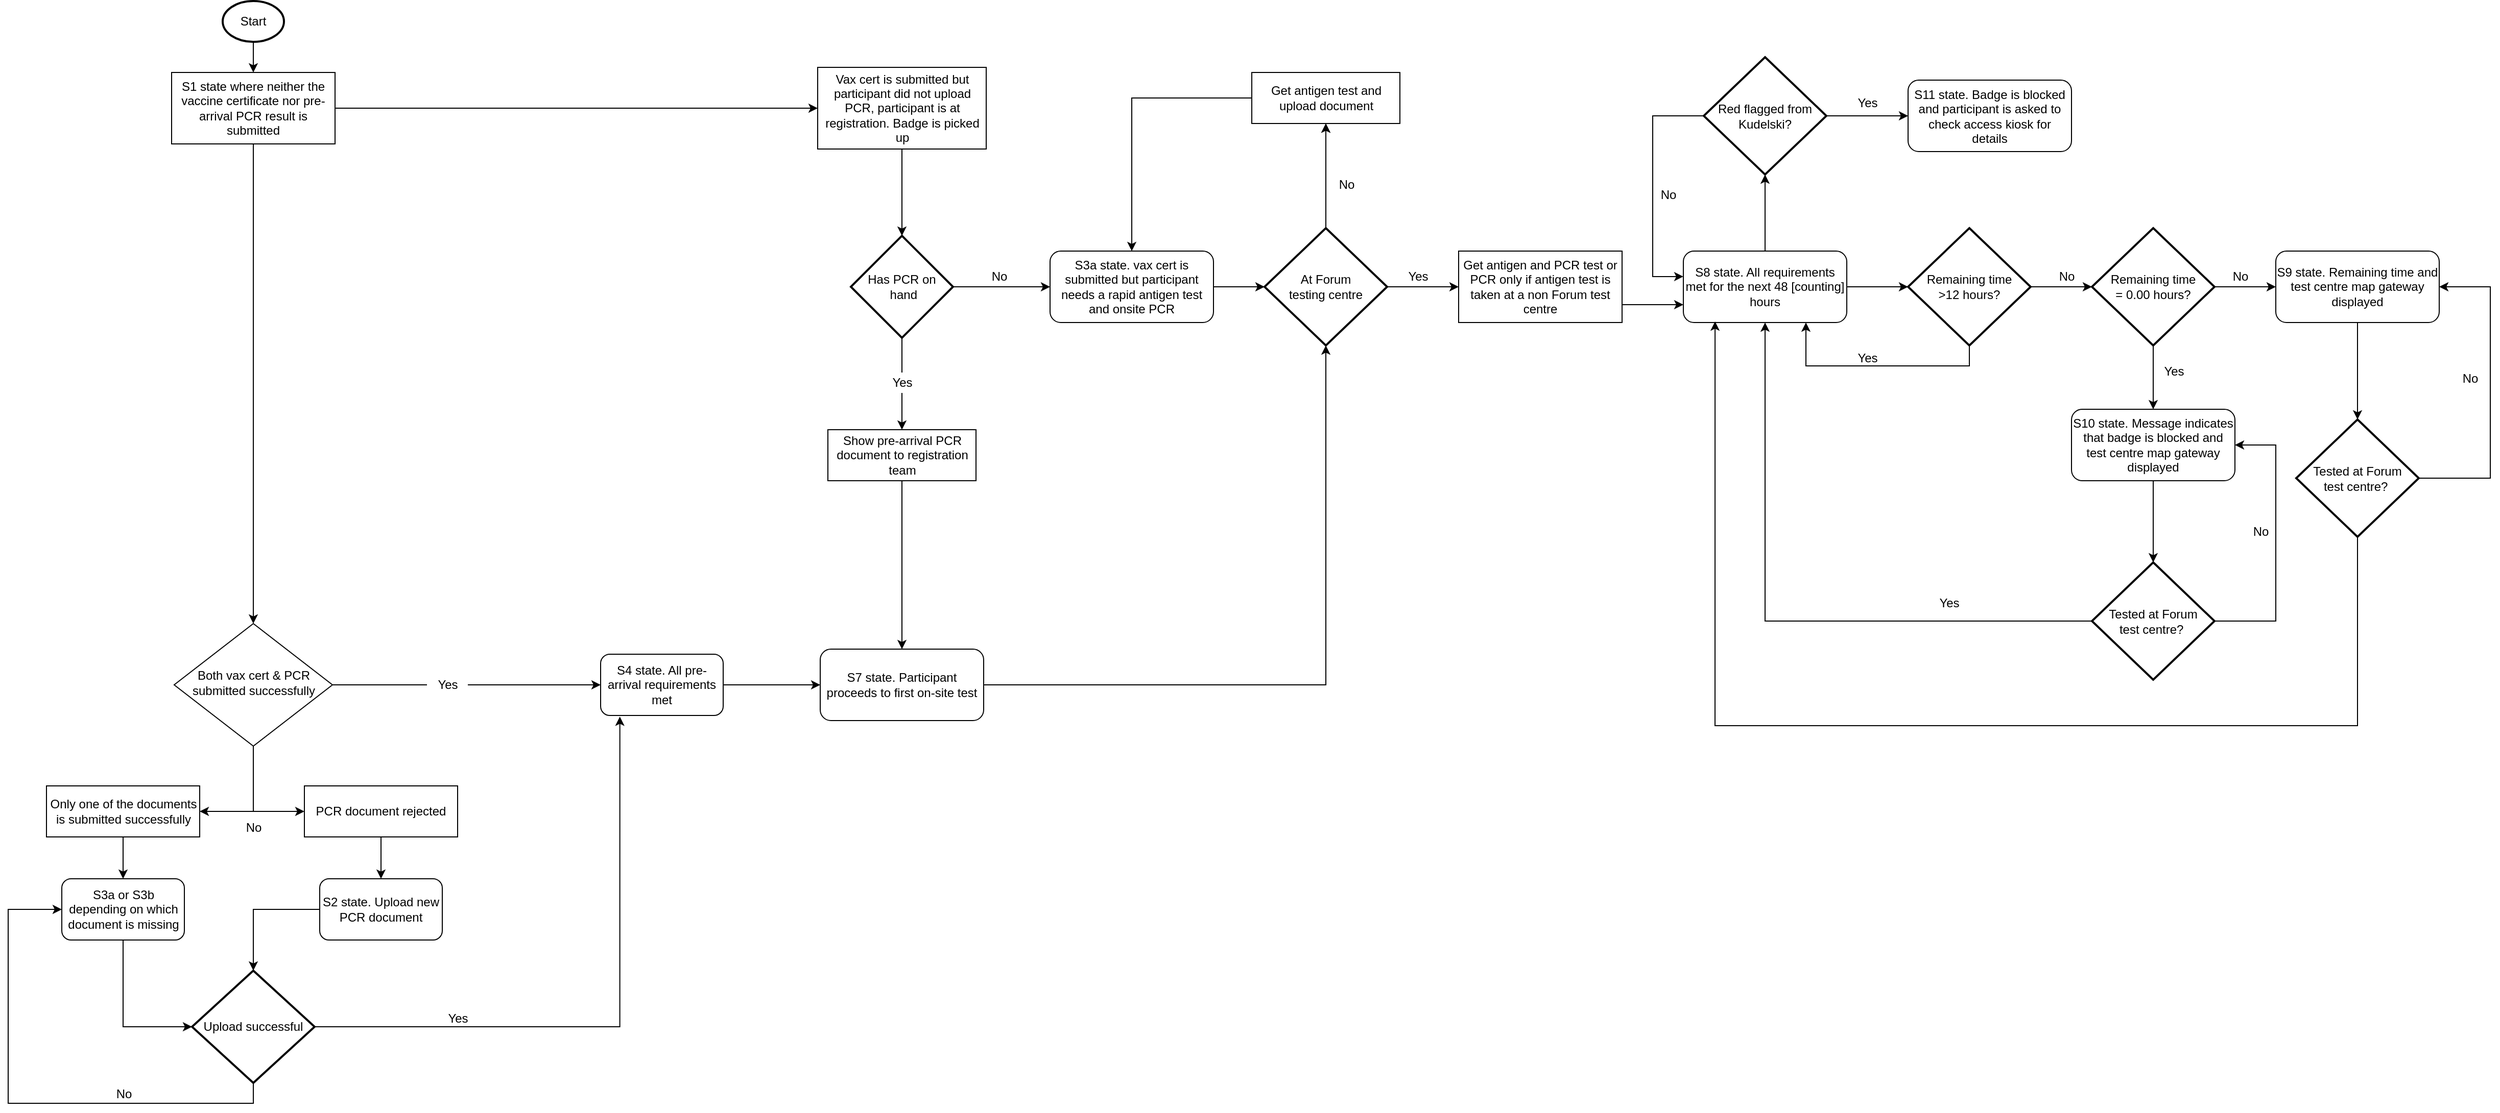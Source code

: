 <mxfile version="14.6.11" type="github">
  <diagram id="C5RBs43oDa-KdzZeNtuy" name="Page-1">
    <mxGraphModel dx="2037" dy="1056" grid="1" gridSize="10" guides="1" tooltips="1" connect="1" arrows="1" fold="1" page="1" pageScale="1" pageWidth="583" pageHeight="827" math="0" shadow="0">
      <root>
        <mxCell id="WIyWlLk6GJQsqaUBKTNV-0" />
        <mxCell id="WIyWlLk6GJQsqaUBKTNV-1" parent="WIyWlLk6GJQsqaUBKTNV-0" />
        <mxCell id="kkBGDYYdDlyMSQgDSRYE-59" style="edgeStyle=orthogonalEdgeStyle;rounded=0;orthogonalLoop=1;jettySize=auto;html=1;exitX=0.5;exitY=1;exitDx=0;exitDy=0;entryX=0.5;entryY=0;entryDx=0;entryDy=0;" edge="1" parent="WIyWlLk6GJQsqaUBKTNV-1" source="WIyWlLk6GJQsqaUBKTNV-3" target="kkBGDYYdDlyMSQgDSRYE-58">
          <mxGeometry relative="1" as="geometry" />
        </mxCell>
        <mxCell id="WIyWlLk6GJQsqaUBKTNV-3" value="Only one of the documents is submitted successfully" style="rounded=0;whiteSpace=wrap;html=1;fontSize=12;glass=0;strokeWidth=1;shadow=0;" parent="WIyWlLk6GJQsqaUBKTNV-1" vertex="1">
          <mxGeometry x="117.5" y="819" width="150" height="50" as="geometry" />
        </mxCell>
        <mxCell id="kkBGDYYdDlyMSQgDSRYE-43" style="edgeStyle=orthogonalEdgeStyle;rounded=0;orthogonalLoop=1;jettySize=auto;html=1;exitX=0.5;exitY=1;exitDx=0;exitDy=0;entryX=1;entryY=0.5;entryDx=0;entryDy=0;" edge="1" parent="WIyWlLk6GJQsqaUBKTNV-1" source="WIyWlLk6GJQsqaUBKTNV-6" target="WIyWlLk6GJQsqaUBKTNV-3">
          <mxGeometry relative="1" as="geometry" />
        </mxCell>
        <mxCell id="kkBGDYYdDlyMSQgDSRYE-45" style="edgeStyle=orthogonalEdgeStyle;rounded=0;orthogonalLoop=1;jettySize=auto;html=1;exitX=0.5;exitY=1;exitDx=0;exitDy=0;entryX=0;entryY=0.5;entryDx=0;entryDy=0;" edge="1" parent="WIyWlLk6GJQsqaUBKTNV-1" source="WIyWlLk6GJQsqaUBKTNV-6" target="kkBGDYYdDlyMSQgDSRYE-34">
          <mxGeometry relative="1" as="geometry" />
        </mxCell>
        <mxCell id="kkBGDYYdDlyMSQgDSRYE-56" style="edgeStyle=orthogonalEdgeStyle;rounded=0;orthogonalLoop=1;jettySize=auto;html=1;exitX=1;exitY=0.5;exitDx=0;exitDy=0;entryX=0;entryY=0.5;entryDx=0;entryDy=0;startArrow=none;" edge="1" parent="WIyWlLk6GJQsqaUBKTNV-1" source="kkBGDYYdDlyMSQgDSRYE-33" target="kkBGDYYdDlyMSQgDSRYE-6">
          <mxGeometry relative="1" as="geometry" />
        </mxCell>
        <mxCell id="WIyWlLk6GJQsqaUBKTNV-6" value="Both vax cert &amp;amp; PCR submitted successfully" style="rhombus;whiteSpace=wrap;html=1;shadow=0;fontFamily=Helvetica;fontSize=12;align=center;strokeWidth=1;spacing=6;spacingTop=-4;" parent="WIyWlLk6GJQsqaUBKTNV-1" vertex="1">
          <mxGeometry x="242.5" y="660" width="155" height="120" as="geometry" />
        </mxCell>
        <mxCell id="kkBGDYYdDlyMSQgDSRYE-95" style="edgeStyle=orthogonalEdgeStyle;rounded=0;orthogonalLoop=1;jettySize=auto;html=1;exitX=1;exitY=0.5;exitDx=0;exitDy=0;entryX=0.5;entryY=1;entryDx=0;entryDy=0;entryPerimeter=0;" edge="1" parent="WIyWlLk6GJQsqaUBKTNV-1" source="WIyWlLk6GJQsqaUBKTNV-12" target="kkBGDYYdDlyMSQgDSRYE-84">
          <mxGeometry relative="1" as="geometry" />
        </mxCell>
        <mxCell id="WIyWlLk6GJQsqaUBKTNV-12" value="S7 state. Participant proceeds to first on-site test" style="rounded=1;whiteSpace=wrap;html=1;fontSize=12;glass=0;strokeWidth=1;shadow=0;" parent="WIyWlLk6GJQsqaUBKTNV-1" vertex="1">
          <mxGeometry x="875" y="685" width="160" height="70" as="geometry" />
        </mxCell>
        <mxCell id="kkBGDYYdDlyMSQgDSRYE-3" style="edgeStyle=orthogonalEdgeStyle;rounded=0;orthogonalLoop=1;jettySize=auto;html=1;exitX=0.5;exitY=1;exitDx=0;exitDy=0;exitPerimeter=0;entryX=0.5;entryY=0;entryDx=0;entryDy=0;" edge="1" parent="WIyWlLk6GJQsqaUBKTNV-1" source="kkBGDYYdDlyMSQgDSRYE-1" target="kkBGDYYdDlyMSQgDSRYE-2">
          <mxGeometry relative="1" as="geometry" />
        </mxCell>
        <mxCell id="kkBGDYYdDlyMSQgDSRYE-1" value="Start" style="strokeWidth=2;html=1;shape=mxgraph.flowchart.start_1;whiteSpace=wrap;" vertex="1" parent="WIyWlLk6GJQsqaUBKTNV-1">
          <mxGeometry x="290" y="50" width="60" height="40" as="geometry" />
        </mxCell>
        <mxCell id="kkBGDYYdDlyMSQgDSRYE-39" style="edgeStyle=orthogonalEdgeStyle;rounded=0;orthogonalLoop=1;jettySize=auto;html=1;exitX=0.5;exitY=1;exitDx=0;exitDy=0;" edge="1" parent="WIyWlLk6GJQsqaUBKTNV-1" source="kkBGDYYdDlyMSQgDSRYE-2" target="WIyWlLk6GJQsqaUBKTNV-6">
          <mxGeometry relative="1" as="geometry" />
        </mxCell>
        <mxCell id="kkBGDYYdDlyMSQgDSRYE-67" style="edgeStyle=orthogonalEdgeStyle;rounded=0;orthogonalLoop=1;jettySize=auto;html=1;exitX=1;exitY=0.5;exitDx=0;exitDy=0;entryX=0;entryY=0.5;entryDx=0;entryDy=0;" edge="1" parent="WIyWlLk6GJQsqaUBKTNV-1" source="kkBGDYYdDlyMSQgDSRYE-2" target="kkBGDYYdDlyMSQgDSRYE-66">
          <mxGeometry relative="1" as="geometry" />
        </mxCell>
        <mxCell id="kkBGDYYdDlyMSQgDSRYE-2" value="S1 state where neither the vaccine certificate nor pre-arrival PCR result is submitted" style="rounded=0;whiteSpace=wrap;html=1;" vertex="1" parent="WIyWlLk6GJQsqaUBKTNV-1">
          <mxGeometry x="240" y="120" width="160" height="70" as="geometry" />
        </mxCell>
        <mxCell id="kkBGDYYdDlyMSQgDSRYE-15" style="edgeStyle=orthogonalEdgeStyle;rounded=0;orthogonalLoop=1;jettySize=auto;html=1;exitX=1;exitY=0.5;exitDx=0;exitDy=0;entryX=0;entryY=0.5;entryDx=0;entryDy=0;" edge="1" parent="WIyWlLk6GJQsqaUBKTNV-1" source="kkBGDYYdDlyMSQgDSRYE-6" target="WIyWlLk6GJQsqaUBKTNV-12">
          <mxGeometry relative="1" as="geometry" />
        </mxCell>
        <mxCell id="kkBGDYYdDlyMSQgDSRYE-6" value="S4 state. All pre-arrival requirements met" style="rounded=1;whiteSpace=wrap;html=1;" vertex="1" parent="WIyWlLk6GJQsqaUBKTNV-1">
          <mxGeometry x="660" y="690" width="120" height="60" as="geometry" />
        </mxCell>
        <mxCell id="kkBGDYYdDlyMSQgDSRYE-49" style="edgeStyle=orthogonalEdgeStyle;rounded=0;orthogonalLoop=1;jettySize=auto;html=1;exitX=0.5;exitY=1;exitDx=0;exitDy=0;entryX=0.5;entryY=0;entryDx=0;entryDy=0;" edge="1" parent="WIyWlLk6GJQsqaUBKTNV-1" source="kkBGDYYdDlyMSQgDSRYE-34" target="kkBGDYYdDlyMSQgDSRYE-36">
          <mxGeometry relative="1" as="geometry" />
        </mxCell>
        <mxCell id="kkBGDYYdDlyMSQgDSRYE-34" value="PCR document rejected" style="rounded=0;whiteSpace=wrap;html=1;fontSize=12;glass=0;strokeWidth=1;shadow=0;" vertex="1" parent="WIyWlLk6GJQsqaUBKTNV-1">
          <mxGeometry x="370" y="819" width="150" height="50" as="geometry" />
        </mxCell>
        <mxCell id="kkBGDYYdDlyMSQgDSRYE-64" style="edgeStyle=orthogonalEdgeStyle;rounded=0;orthogonalLoop=1;jettySize=auto;html=1;exitX=0;exitY=0.5;exitDx=0;exitDy=0;" edge="1" parent="WIyWlLk6GJQsqaUBKTNV-1" source="kkBGDYYdDlyMSQgDSRYE-36" target="kkBGDYYdDlyMSQgDSRYE-50">
          <mxGeometry relative="1" as="geometry" />
        </mxCell>
        <mxCell id="kkBGDYYdDlyMSQgDSRYE-36" value="S2 state. Upload new PCR document" style="rounded=1;whiteSpace=wrap;html=1;" vertex="1" parent="WIyWlLk6GJQsqaUBKTNV-1">
          <mxGeometry x="385" y="910" width="120" height="60" as="geometry" />
        </mxCell>
        <mxCell id="kkBGDYYdDlyMSQgDSRYE-37" value="No" style="text;html=1;align=center;verticalAlign=middle;resizable=0;points=[];autosize=1;strokeColor=none;" vertex="1" parent="WIyWlLk6GJQsqaUBKTNV-1">
          <mxGeometry x="305" y="850" width="30" height="20" as="geometry" />
        </mxCell>
        <mxCell id="kkBGDYYdDlyMSQgDSRYE-51" style="edgeStyle=orthogonalEdgeStyle;rounded=0;orthogonalLoop=1;jettySize=auto;html=1;exitX=1;exitY=0.5;exitDx=0;exitDy=0;exitPerimeter=0;entryX=0.157;entryY=1.019;entryDx=0;entryDy=0;entryPerimeter=0;" edge="1" parent="WIyWlLk6GJQsqaUBKTNV-1" source="kkBGDYYdDlyMSQgDSRYE-50" target="kkBGDYYdDlyMSQgDSRYE-6">
          <mxGeometry relative="1" as="geometry" />
        </mxCell>
        <mxCell id="kkBGDYYdDlyMSQgDSRYE-62" style="edgeStyle=orthogonalEdgeStyle;rounded=0;orthogonalLoop=1;jettySize=auto;html=1;exitX=0.5;exitY=1;exitDx=0;exitDy=0;exitPerimeter=0;entryX=0;entryY=0.5;entryDx=0;entryDy=0;" edge="1" parent="WIyWlLk6GJQsqaUBKTNV-1" source="kkBGDYYdDlyMSQgDSRYE-50" target="kkBGDYYdDlyMSQgDSRYE-58">
          <mxGeometry relative="1" as="geometry">
            <Array as="points">
              <mxPoint x="320" y="1130" />
              <mxPoint x="80" y="1130" />
              <mxPoint x="80" y="940" />
            </Array>
          </mxGeometry>
        </mxCell>
        <mxCell id="kkBGDYYdDlyMSQgDSRYE-50" value="Upload successful" style="strokeWidth=2;html=1;shape=mxgraph.flowchart.decision;whiteSpace=wrap;" vertex="1" parent="WIyWlLk6GJQsqaUBKTNV-1">
          <mxGeometry x="260" y="1000" width="120" height="110" as="geometry" />
        </mxCell>
        <mxCell id="kkBGDYYdDlyMSQgDSRYE-61" style="edgeStyle=orthogonalEdgeStyle;rounded=0;orthogonalLoop=1;jettySize=auto;html=1;exitX=0.5;exitY=1;exitDx=0;exitDy=0;entryX=0;entryY=0.5;entryDx=0;entryDy=0;entryPerimeter=0;" edge="1" parent="WIyWlLk6GJQsqaUBKTNV-1" source="kkBGDYYdDlyMSQgDSRYE-58" target="kkBGDYYdDlyMSQgDSRYE-50">
          <mxGeometry relative="1" as="geometry" />
        </mxCell>
        <mxCell id="kkBGDYYdDlyMSQgDSRYE-58" value="S3a or S3b depending on which document is missing" style="rounded=1;whiteSpace=wrap;html=1;" vertex="1" parent="WIyWlLk6GJQsqaUBKTNV-1">
          <mxGeometry x="132.5" y="910" width="120" height="60" as="geometry" />
        </mxCell>
        <mxCell id="kkBGDYYdDlyMSQgDSRYE-63" value="No" style="text;html=1;align=center;verticalAlign=middle;resizable=0;points=[];autosize=1;strokeColor=none;" vertex="1" parent="WIyWlLk6GJQsqaUBKTNV-1">
          <mxGeometry x="177.5" y="1111" width="30" height="20" as="geometry" />
        </mxCell>
        <mxCell id="kkBGDYYdDlyMSQgDSRYE-70" style="edgeStyle=orthogonalEdgeStyle;rounded=0;orthogonalLoop=1;jettySize=auto;html=1;exitX=0.5;exitY=1;exitDx=0;exitDy=0;" edge="1" parent="WIyWlLk6GJQsqaUBKTNV-1" source="kkBGDYYdDlyMSQgDSRYE-66" target="kkBGDYYdDlyMSQgDSRYE-68">
          <mxGeometry relative="1" as="geometry" />
        </mxCell>
        <mxCell id="kkBGDYYdDlyMSQgDSRYE-66" value="Vax cert is submitted but participant did not upload PCR, participant is at registration. Badge is picked up" style="rounded=0;whiteSpace=wrap;html=1;" vertex="1" parent="WIyWlLk6GJQsqaUBKTNV-1">
          <mxGeometry x="872.5" y="115" width="165" height="80" as="geometry" />
        </mxCell>
        <mxCell id="kkBGDYYdDlyMSQgDSRYE-72" style="edgeStyle=orthogonalEdgeStyle;rounded=0;orthogonalLoop=1;jettySize=auto;html=1;exitX=0.5;exitY=1;exitDx=0;exitDy=0;exitPerimeter=0;startArrow=none;" edge="1" parent="WIyWlLk6GJQsqaUBKTNV-1" source="kkBGDYYdDlyMSQgDSRYE-77" target="kkBGDYYdDlyMSQgDSRYE-71">
          <mxGeometry relative="1" as="geometry" />
        </mxCell>
        <mxCell id="kkBGDYYdDlyMSQgDSRYE-76" style="edgeStyle=orthogonalEdgeStyle;rounded=0;orthogonalLoop=1;jettySize=auto;html=1;exitX=1;exitY=0.5;exitDx=0;exitDy=0;exitPerimeter=0;entryX=0;entryY=0.5;entryDx=0;entryDy=0;" edge="1" parent="WIyWlLk6GJQsqaUBKTNV-1" source="kkBGDYYdDlyMSQgDSRYE-68" target="kkBGDYYdDlyMSQgDSRYE-75">
          <mxGeometry relative="1" as="geometry" />
        </mxCell>
        <mxCell id="kkBGDYYdDlyMSQgDSRYE-68" value="Has PCR on&lt;br&gt;&amp;nbsp;hand" style="strokeWidth=2;html=1;shape=mxgraph.flowchart.decision;whiteSpace=wrap;" vertex="1" parent="WIyWlLk6GJQsqaUBKTNV-1">
          <mxGeometry x="905" y="280" width="100" height="100" as="geometry" />
        </mxCell>
        <mxCell id="kkBGDYYdDlyMSQgDSRYE-74" style="edgeStyle=orthogonalEdgeStyle;rounded=0;orthogonalLoop=1;jettySize=auto;html=1;exitX=0.5;exitY=1;exitDx=0;exitDy=0;" edge="1" parent="WIyWlLk6GJQsqaUBKTNV-1" source="kkBGDYYdDlyMSQgDSRYE-71" target="WIyWlLk6GJQsqaUBKTNV-12">
          <mxGeometry relative="1" as="geometry" />
        </mxCell>
        <mxCell id="kkBGDYYdDlyMSQgDSRYE-71" value="Show pre-arrival PCR document to registration team" style="rounded=0;whiteSpace=wrap;html=1;fontSize=12;glass=0;strokeWidth=1;shadow=0;" vertex="1" parent="WIyWlLk6GJQsqaUBKTNV-1">
          <mxGeometry x="882.5" y="470" width="145" height="50" as="geometry" />
        </mxCell>
        <mxCell id="kkBGDYYdDlyMSQgDSRYE-85" style="edgeStyle=orthogonalEdgeStyle;rounded=0;orthogonalLoop=1;jettySize=auto;html=1;exitX=1;exitY=0.5;exitDx=0;exitDy=0;entryX=0;entryY=0.5;entryDx=0;entryDy=0;entryPerimeter=0;" edge="1" parent="WIyWlLk6GJQsqaUBKTNV-1" source="kkBGDYYdDlyMSQgDSRYE-75" target="kkBGDYYdDlyMSQgDSRYE-84">
          <mxGeometry relative="1" as="geometry" />
        </mxCell>
        <mxCell id="kkBGDYYdDlyMSQgDSRYE-75" value="S3a state. vax cert is submitted but participant needs a rapid antigen test and onsite PCR" style="rounded=1;whiteSpace=wrap;html=1;fontSize=12;glass=0;strokeWidth=1;shadow=0;" vertex="1" parent="WIyWlLk6GJQsqaUBKTNV-1">
          <mxGeometry x="1100" y="295" width="160" height="70" as="geometry" />
        </mxCell>
        <mxCell id="kkBGDYYdDlyMSQgDSRYE-77" value="Yes" style="text;html=1;align=center;verticalAlign=middle;resizable=0;points=[];autosize=1;strokeColor=none;" vertex="1" parent="WIyWlLk6GJQsqaUBKTNV-1">
          <mxGeometry x="935" y="414" width="40" height="20" as="geometry" />
        </mxCell>
        <mxCell id="kkBGDYYdDlyMSQgDSRYE-78" value="" style="edgeStyle=orthogonalEdgeStyle;rounded=0;orthogonalLoop=1;jettySize=auto;html=1;exitX=0.5;exitY=1;exitDx=0;exitDy=0;exitPerimeter=0;endArrow=none;" edge="1" parent="WIyWlLk6GJQsqaUBKTNV-1" source="kkBGDYYdDlyMSQgDSRYE-68" target="kkBGDYYdDlyMSQgDSRYE-77">
          <mxGeometry relative="1" as="geometry">
            <mxPoint x="955" y="380" as="sourcePoint" />
            <mxPoint x="955" y="470.0" as="targetPoint" />
          </mxGeometry>
        </mxCell>
        <mxCell id="kkBGDYYdDlyMSQgDSRYE-33" value="Yes" style="text;html=1;align=center;verticalAlign=middle;resizable=0;points=[];autosize=1;strokeColor=none;" vertex="1" parent="WIyWlLk6GJQsqaUBKTNV-1">
          <mxGeometry x="490" y="710" width="40" height="20" as="geometry" />
        </mxCell>
        <mxCell id="kkBGDYYdDlyMSQgDSRYE-79" value="" style="edgeStyle=orthogonalEdgeStyle;rounded=0;orthogonalLoop=1;jettySize=auto;html=1;exitX=1;exitY=0.5;exitDx=0;exitDy=0;entryX=0;entryY=0.5;entryDx=0;entryDy=0;endArrow=none;" edge="1" parent="WIyWlLk6GJQsqaUBKTNV-1" source="WIyWlLk6GJQsqaUBKTNV-6" target="kkBGDYYdDlyMSQgDSRYE-33">
          <mxGeometry relative="1" as="geometry">
            <mxPoint x="397.5" y="720.0" as="sourcePoint" />
            <mxPoint x="660" y="720.0" as="targetPoint" />
          </mxGeometry>
        </mxCell>
        <mxCell id="kkBGDYYdDlyMSQgDSRYE-52" value="Yes" style="text;html=1;align=center;verticalAlign=middle;resizable=0;points=[];autosize=1;strokeColor=none;" vertex="1" parent="WIyWlLk6GJQsqaUBKTNV-1">
          <mxGeometry x="500" y="1037" width="40" height="20" as="geometry" />
        </mxCell>
        <mxCell id="kkBGDYYdDlyMSQgDSRYE-87" style="edgeStyle=orthogonalEdgeStyle;rounded=0;orthogonalLoop=1;jettySize=auto;html=1;exitX=0.5;exitY=0;exitDx=0;exitDy=0;exitPerimeter=0;entryX=0.5;entryY=1;entryDx=0;entryDy=0;" edge="1" parent="WIyWlLk6GJQsqaUBKTNV-1" source="kkBGDYYdDlyMSQgDSRYE-84" target="kkBGDYYdDlyMSQgDSRYE-86">
          <mxGeometry relative="1" as="geometry" />
        </mxCell>
        <mxCell id="kkBGDYYdDlyMSQgDSRYE-89" value="" style="edgeStyle=orthogonalEdgeStyle;rounded=0;orthogonalLoop=1;jettySize=auto;html=1;" edge="1" parent="WIyWlLk6GJQsqaUBKTNV-1" source="kkBGDYYdDlyMSQgDSRYE-84" target="kkBGDYYdDlyMSQgDSRYE-86">
          <mxGeometry relative="1" as="geometry" />
        </mxCell>
        <mxCell id="kkBGDYYdDlyMSQgDSRYE-93" style="edgeStyle=orthogonalEdgeStyle;rounded=0;orthogonalLoop=1;jettySize=auto;html=1;exitX=1;exitY=0.5;exitDx=0;exitDy=0;exitPerimeter=0;entryX=0;entryY=0.5;entryDx=0;entryDy=0;" edge="1" parent="WIyWlLk6GJQsqaUBKTNV-1" source="kkBGDYYdDlyMSQgDSRYE-84" target="kkBGDYYdDlyMSQgDSRYE-92">
          <mxGeometry relative="1" as="geometry" />
        </mxCell>
        <mxCell id="kkBGDYYdDlyMSQgDSRYE-84" value="At Forum &lt;br&gt;testing centre" style="strokeWidth=2;html=1;shape=mxgraph.flowchart.decision;whiteSpace=wrap;" vertex="1" parent="WIyWlLk6GJQsqaUBKTNV-1">
          <mxGeometry x="1310" y="272.5" width="120" height="115" as="geometry" />
        </mxCell>
        <mxCell id="kkBGDYYdDlyMSQgDSRYE-88" style="edgeStyle=orthogonalEdgeStyle;rounded=0;orthogonalLoop=1;jettySize=auto;html=1;exitX=0;exitY=0.5;exitDx=0;exitDy=0;entryX=0.5;entryY=0;entryDx=0;entryDy=0;" edge="1" parent="WIyWlLk6GJQsqaUBKTNV-1" source="kkBGDYYdDlyMSQgDSRYE-86" target="kkBGDYYdDlyMSQgDSRYE-75">
          <mxGeometry relative="1" as="geometry" />
        </mxCell>
        <mxCell id="kkBGDYYdDlyMSQgDSRYE-86" value="Get antigen test and upload document" style="rounded=0;whiteSpace=wrap;html=1;fontSize=12;glass=0;strokeWidth=1;shadow=0;" vertex="1" parent="WIyWlLk6GJQsqaUBKTNV-1">
          <mxGeometry x="1297.5" y="120" width="145" height="50" as="geometry" />
        </mxCell>
        <mxCell id="kkBGDYYdDlyMSQgDSRYE-90" value="No" style="text;html=1;align=center;verticalAlign=middle;resizable=0;points=[];autosize=1;strokeColor=none;" vertex="1" parent="WIyWlLk6GJQsqaUBKTNV-1">
          <mxGeometry x="1375" y="220" width="30" height="20" as="geometry" />
        </mxCell>
        <mxCell id="kkBGDYYdDlyMSQgDSRYE-91" value="No" style="text;html=1;align=center;verticalAlign=middle;resizable=0;points=[];autosize=1;strokeColor=none;" vertex="1" parent="WIyWlLk6GJQsqaUBKTNV-1">
          <mxGeometry x="1035" y="310" width="30" height="20" as="geometry" />
        </mxCell>
        <mxCell id="kkBGDYYdDlyMSQgDSRYE-141" style="edgeStyle=orthogonalEdgeStyle;rounded=0;orthogonalLoop=1;jettySize=auto;html=1;exitX=1;exitY=0.75;exitDx=0;exitDy=0;entryX=0;entryY=0.75;entryDx=0;entryDy=0;" edge="1" parent="WIyWlLk6GJQsqaUBKTNV-1" source="kkBGDYYdDlyMSQgDSRYE-92" target="kkBGDYYdDlyMSQgDSRYE-98">
          <mxGeometry relative="1" as="geometry" />
        </mxCell>
        <mxCell id="kkBGDYYdDlyMSQgDSRYE-92" value="Get antigen and PCR test or PCR only if antigen test is taken at a non Forum test centre" style="rounded=0;whiteSpace=wrap;html=1;" vertex="1" parent="WIyWlLk6GJQsqaUBKTNV-1">
          <mxGeometry x="1500" y="295" width="160" height="70" as="geometry" />
        </mxCell>
        <mxCell id="kkBGDYYdDlyMSQgDSRYE-94" value="Yes" style="text;html=1;align=center;verticalAlign=middle;resizable=0;points=[];autosize=1;strokeColor=none;" vertex="1" parent="WIyWlLk6GJQsqaUBKTNV-1">
          <mxGeometry x="1440" y="310" width="40" height="20" as="geometry" />
        </mxCell>
        <mxCell id="kkBGDYYdDlyMSQgDSRYE-101" style="edgeStyle=orthogonalEdgeStyle;rounded=0;orthogonalLoop=1;jettySize=auto;html=1;exitX=1;exitY=0.5;exitDx=0;exitDy=0;entryX=0;entryY=0.5;entryDx=0;entryDy=0;entryPerimeter=0;" edge="1" parent="WIyWlLk6GJQsqaUBKTNV-1" source="kkBGDYYdDlyMSQgDSRYE-98" target="kkBGDYYdDlyMSQgDSRYE-100">
          <mxGeometry relative="1" as="geometry" />
        </mxCell>
        <mxCell id="kkBGDYYdDlyMSQgDSRYE-140" style="edgeStyle=orthogonalEdgeStyle;rounded=0;orthogonalLoop=1;jettySize=auto;html=1;exitX=0.5;exitY=0;exitDx=0;exitDy=0;entryX=0.5;entryY=1;entryDx=0;entryDy=0;entryPerimeter=0;" edge="1" parent="WIyWlLk6GJQsqaUBKTNV-1" source="kkBGDYYdDlyMSQgDSRYE-98" target="kkBGDYYdDlyMSQgDSRYE-139">
          <mxGeometry relative="1" as="geometry" />
        </mxCell>
        <mxCell id="kkBGDYYdDlyMSQgDSRYE-98" value="S8 state. All requirements met for the next 48 [counting] hours" style="rounded=1;whiteSpace=wrap;html=1;fontSize=12;glass=0;strokeWidth=1;shadow=0;" vertex="1" parent="WIyWlLk6GJQsqaUBKTNV-1">
          <mxGeometry x="1720" y="295" width="160" height="70" as="geometry" />
        </mxCell>
        <mxCell id="kkBGDYYdDlyMSQgDSRYE-112" style="edgeStyle=orthogonalEdgeStyle;rounded=0;orthogonalLoop=1;jettySize=auto;html=1;exitX=0.5;exitY=1;exitDx=0;exitDy=0;exitPerimeter=0;entryX=0.75;entryY=1;entryDx=0;entryDy=0;" edge="1" parent="WIyWlLk6GJQsqaUBKTNV-1" source="kkBGDYYdDlyMSQgDSRYE-100" target="kkBGDYYdDlyMSQgDSRYE-98">
          <mxGeometry relative="1" as="geometry" />
        </mxCell>
        <mxCell id="kkBGDYYdDlyMSQgDSRYE-121" style="edgeStyle=orthogonalEdgeStyle;rounded=0;orthogonalLoop=1;jettySize=auto;html=1;exitX=1;exitY=0.5;exitDx=0;exitDy=0;exitPerimeter=0;" edge="1" parent="WIyWlLk6GJQsqaUBKTNV-1" source="kkBGDYYdDlyMSQgDSRYE-100" target="kkBGDYYdDlyMSQgDSRYE-114">
          <mxGeometry relative="1" as="geometry" />
        </mxCell>
        <mxCell id="kkBGDYYdDlyMSQgDSRYE-100" value="Remaining time &lt;br&gt;&amp;gt;12 hours?" style="strokeWidth=2;html=1;shape=mxgraph.flowchart.decision;whiteSpace=wrap;" vertex="1" parent="WIyWlLk6GJQsqaUBKTNV-1">
          <mxGeometry x="1940" y="272.5" width="120" height="115" as="geometry" />
        </mxCell>
        <mxCell id="kkBGDYYdDlyMSQgDSRYE-113" value="Yes" style="text;html=1;align=center;verticalAlign=middle;resizable=0;points=[];autosize=1;strokeColor=none;" vertex="1" parent="WIyWlLk6GJQsqaUBKTNV-1">
          <mxGeometry x="1880" y="390" width="40" height="20" as="geometry" />
        </mxCell>
        <mxCell id="kkBGDYYdDlyMSQgDSRYE-118" style="edgeStyle=orthogonalEdgeStyle;rounded=0;orthogonalLoop=1;jettySize=auto;html=1;exitX=1;exitY=0.5;exitDx=0;exitDy=0;exitPerimeter=0;entryX=0;entryY=0.5;entryDx=0;entryDy=0;" edge="1" parent="WIyWlLk6GJQsqaUBKTNV-1" source="kkBGDYYdDlyMSQgDSRYE-114" target="kkBGDYYdDlyMSQgDSRYE-117">
          <mxGeometry relative="1" as="geometry" />
        </mxCell>
        <mxCell id="kkBGDYYdDlyMSQgDSRYE-123" style="edgeStyle=orthogonalEdgeStyle;rounded=0;orthogonalLoop=1;jettySize=auto;html=1;exitX=0.5;exitY=1;exitDx=0;exitDy=0;exitPerimeter=0;entryX=0.5;entryY=0;entryDx=0;entryDy=0;" edge="1" parent="WIyWlLk6GJQsqaUBKTNV-1" source="kkBGDYYdDlyMSQgDSRYE-114" target="kkBGDYYdDlyMSQgDSRYE-122">
          <mxGeometry relative="1" as="geometry" />
        </mxCell>
        <mxCell id="kkBGDYYdDlyMSQgDSRYE-114" value="Remaining time &lt;br&gt;= 0.00 hours?" style="strokeWidth=2;html=1;shape=mxgraph.flowchart.decision;whiteSpace=wrap;" vertex="1" parent="WIyWlLk6GJQsqaUBKTNV-1">
          <mxGeometry x="2120" y="272.5" width="120" height="115" as="geometry" />
        </mxCell>
        <mxCell id="kkBGDYYdDlyMSQgDSRYE-116" value="No" style="text;html=1;align=center;verticalAlign=middle;resizable=0;points=[];autosize=1;strokeColor=none;" vertex="1" parent="WIyWlLk6GJQsqaUBKTNV-1">
          <mxGeometry x="2080" y="310" width="30" height="20" as="geometry" />
        </mxCell>
        <mxCell id="kkBGDYYdDlyMSQgDSRYE-135" style="edgeStyle=orthogonalEdgeStyle;rounded=0;orthogonalLoop=1;jettySize=auto;html=1;exitX=0.5;exitY=1;exitDx=0;exitDy=0;entryX=0.5;entryY=0;entryDx=0;entryDy=0;entryPerimeter=0;" edge="1" parent="WIyWlLk6GJQsqaUBKTNV-1" source="kkBGDYYdDlyMSQgDSRYE-117" target="kkBGDYYdDlyMSQgDSRYE-133">
          <mxGeometry relative="1" as="geometry" />
        </mxCell>
        <mxCell id="kkBGDYYdDlyMSQgDSRYE-117" value="S9 state. Remaining time and test centre map gateway displayed" style="rounded=1;whiteSpace=wrap;html=1;fontSize=12;glass=0;strokeWidth=1;shadow=0;" vertex="1" parent="WIyWlLk6GJQsqaUBKTNV-1">
          <mxGeometry x="2300" y="295" width="160" height="70" as="geometry" />
        </mxCell>
        <mxCell id="kkBGDYYdDlyMSQgDSRYE-119" value="No" style="text;html=1;align=center;verticalAlign=middle;resizable=0;points=[];autosize=1;strokeColor=none;" vertex="1" parent="WIyWlLk6GJQsqaUBKTNV-1">
          <mxGeometry x="2250" y="310" width="30" height="20" as="geometry" />
        </mxCell>
        <mxCell id="kkBGDYYdDlyMSQgDSRYE-126" style="edgeStyle=orthogonalEdgeStyle;rounded=0;orthogonalLoop=1;jettySize=auto;html=1;exitX=0.5;exitY=1;exitDx=0;exitDy=0;" edge="1" parent="WIyWlLk6GJQsqaUBKTNV-1" source="kkBGDYYdDlyMSQgDSRYE-122" target="kkBGDYYdDlyMSQgDSRYE-125">
          <mxGeometry relative="1" as="geometry" />
        </mxCell>
        <mxCell id="kkBGDYYdDlyMSQgDSRYE-122" value="S10 state. Message indicates that badge is blocked and test centre map gateway displayed" style="rounded=1;whiteSpace=wrap;html=1;fontSize=12;glass=0;strokeWidth=1;shadow=0;" vertex="1" parent="WIyWlLk6GJQsqaUBKTNV-1">
          <mxGeometry x="2100" y="450" width="160" height="70" as="geometry" />
        </mxCell>
        <mxCell id="kkBGDYYdDlyMSQgDSRYE-124" value="Yes" style="text;html=1;align=center;verticalAlign=middle;resizable=0;points=[];autosize=1;strokeColor=none;" vertex="1" parent="WIyWlLk6GJQsqaUBKTNV-1">
          <mxGeometry x="2180" y="403" width="40" height="20" as="geometry" />
        </mxCell>
        <mxCell id="kkBGDYYdDlyMSQgDSRYE-128" style="edgeStyle=orthogonalEdgeStyle;rounded=0;orthogonalLoop=1;jettySize=auto;html=1;exitX=0;exitY=0.5;exitDx=0;exitDy=0;exitPerimeter=0;entryX=0.5;entryY=1;entryDx=0;entryDy=0;" edge="1" parent="WIyWlLk6GJQsqaUBKTNV-1" source="kkBGDYYdDlyMSQgDSRYE-125" target="kkBGDYYdDlyMSQgDSRYE-98">
          <mxGeometry relative="1" as="geometry" />
        </mxCell>
        <mxCell id="kkBGDYYdDlyMSQgDSRYE-131" style="edgeStyle=orthogonalEdgeStyle;rounded=0;orthogonalLoop=1;jettySize=auto;html=1;exitX=1;exitY=0.5;exitDx=0;exitDy=0;exitPerimeter=0;entryX=1;entryY=0.5;entryDx=0;entryDy=0;" edge="1" parent="WIyWlLk6GJQsqaUBKTNV-1" source="kkBGDYYdDlyMSQgDSRYE-125" target="kkBGDYYdDlyMSQgDSRYE-122">
          <mxGeometry relative="1" as="geometry">
            <Array as="points">
              <mxPoint x="2300" y="658" />
              <mxPoint x="2300" y="485" />
            </Array>
          </mxGeometry>
        </mxCell>
        <mxCell id="kkBGDYYdDlyMSQgDSRYE-125" value="Tested at Forum &lt;br&gt;test centre?&amp;nbsp;" style="strokeWidth=2;html=1;shape=mxgraph.flowchart.decision;whiteSpace=wrap;" vertex="1" parent="WIyWlLk6GJQsqaUBKTNV-1">
          <mxGeometry x="2120" y="600" width="120" height="115" as="geometry" />
        </mxCell>
        <mxCell id="kkBGDYYdDlyMSQgDSRYE-129" value="Yes" style="text;html=1;align=center;verticalAlign=middle;resizable=0;points=[];autosize=1;strokeColor=none;" vertex="1" parent="WIyWlLk6GJQsqaUBKTNV-1">
          <mxGeometry x="1960" y="630" width="40" height="20" as="geometry" />
        </mxCell>
        <mxCell id="kkBGDYYdDlyMSQgDSRYE-132" value="No" style="text;html=1;align=center;verticalAlign=middle;resizable=0;points=[];autosize=1;strokeColor=none;" vertex="1" parent="WIyWlLk6GJQsqaUBKTNV-1">
          <mxGeometry x="2270" y="560" width="30" height="20" as="geometry" />
        </mxCell>
        <mxCell id="kkBGDYYdDlyMSQgDSRYE-136" style="edgeStyle=orthogonalEdgeStyle;rounded=0;orthogonalLoop=1;jettySize=auto;html=1;exitX=1;exitY=0.5;exitDx=0;exitDy=0;exitPerimeter=0;entryX=1;entryY=0.5;entryDx=0;entryDy=0;" edge="1" parent="WIyWlLk6GJQsqaUBKTNV-1" source="kkBGDYYdDlyMSQgDSRYE-133" target="kkBGDYYdDlyMSQgDSRYE-117">
          <mxGeometry relative="1" as="geometry">
            <Array as="points">
              <mxPoint x="2510" y="518" />
              <mxPoint x="2510" y="330" />
            </Array>
          </mxGeometry>
        </mxCell>
        <mxCell id="kkBGDYYdDlyMSQgDSRYE-138" style="edgeStyle=orthogonalEdgeStyle;rounded=0;orthogonalLoop=1;jettySize=auto;html=1;exitX=0.5;exitY=1;exitDx=0;exitDy=0;exitPerimeter=0;entryX=0.194;entryY=0.986;entryDx=0;entryDy=0;entryPerimeter=0;" edge="1" parent="WIyWlLk6GJQsqaUBKTNV-1" source="kkBGDYYdDlyMSQgDSRYE-133" target="kkBGDYYdDlyMSQgDSRYE-98">
          <mxGeometry relative="1" as="geometry">
            <Array as="points">
              <mxPoint x="2380" y="760" />
              <mxPoint x="1751" y="760" />
            </Array>
          </mxGeometry>
        </mxCell>
        <mxCell id="kkBGDYYdDlyMSQgDSRYE-133" value="Tested at Forum &lt;br&gt;test centre?&amp;nbsp;" style="strokeWidth=2;html=1;shape=mxgraph.flowchart.decision;whiteSpace=wrap;" vertex="1" parent="WIyWlLk6GJQsqaUBKTNV-1">
          <mxGeometry x="2320" y="460" width="120" height="115" as="geometry" />
        </mxCell>
        <mxCell id="kkBGDYYdDlyMSQgDSRYE-137" value="No" style="text;html=1;align=center;verticalAlign=middle;resizable=0;points=[];autosize=1;strokeColor=none;" vertex="1" parent="WIyWlLk6GJQsqaUBKTNV-1">
          <mxGeometry x="2475" y="410" width="30" height="20" as="geometry" />
        </mxCell>
        <mxCell id="kkBGDYYdDlyMSQgDSRYE-142" style="edgeStyle=orthogonalEdgeStyle;rounded=0;orthogonalLoop=1;jettySize=auto;html=1;exitX=0;exitY=0.5;exitDx=0;exitDy=0;exitPerimeter=0;entryX=0;entryY=0.357;entryDx=0;entryDy=0;entryPerimeter=0;" edge="1" parent="WIyWlLk6GJQsqaUBKTNV-1" source="kkBGDYYdDlyMSQgDSRYE-139" target="kkBGDYYdDlyMSQgDSRYE-98">
          <mxGeometry relative="1" as="geometry">
            <Array as="points">
              <mxPoint x="1690" y="163" />
              <mxPoint x="1690" y="320" />
            </Array>
          </mxGeometry>
        </mxCell>
        <mxCell id="kkBGDYYdDlyMSQgDSRYE-145" style="edgeStyle=orthogonalEdgeStyle;rounded=0;orthogonalLoop=1;jettySize=auto;html=1;exitX=1;exitY=0.5;exitDx=0;exitDy=0;exitPerimeter=0;entryX=0;entryY=0.5;entryDx=0;entryDy=0;" edge="1" parent="WIyWlLk6GJQsqaUBKTNV-1" source="kkBGDYYdDlyMSQgDSRYE-139" target="kkBGDYYdDlyMSQgDSRYE-144">
          <mxGeometry relative="1" as="geometry" />
        </mxCell>
        <mxCell id="kkBGDYYdDlyMSQgDSRYE-139" value="Red flagged from Kudelski?" style="strokeWidth=2;html=1;shape=mxgraph.flowchart.decision;whiteSpace=wrap;" vertex="1" parent="WIyWlLk6GJQsqaUBKTNV-1">
          <mxGeometry x="1740" y="105" width="120" height="115" as="geometry" />
        </mxCell>
        <mxCell id="kkBGDYYdDlyMSQgDSRYE-143" value="No" style="text;html=1;align=center;verticalAlign=middle;resizable=0;points=[];autosize=1;strokeColor=none;" vertex="1" parent="WIyWlLk6GJQsqaUBKTNV-1">
          <mxGeometry x="1690" y="230" width="30" height="20" as="geometry" />
        </mxCell>
        <mxCell id="kkBGDYYdDlyMSQgDSRYE-144" value="S11 state. Badge is blocked and participant is asked to check access kiosk for details" style="rounded=1;whiteSpace=wrap;html=1;fontSize=12;glass=0;strokeWidth=1;shadow=0;" vertex="1" parent="WIyWlLk6GJQsqaUBKTNV-1">
          <mxGeometry x="1940" y="127.5" width="160" height="70" as="geometry" />
        </mxCell>
        <mxCell id="kkBGDYYdDlyMSQgDSRYE-146" value="Yes" style="text;html=1;align=center;verticalAlign=middle;resizable=0;points=[];autosize=1;strokeColor=none;" vertex="1" parent="WIyWlLk6GJQsqaUBKTNV-1">
          <mxGeometry x="1880" y="140" width="40" height="20" as="geometry" />
        </mxCell>
      </root>
    </mxGraphModel>
  </diagram>
</mxfile>
